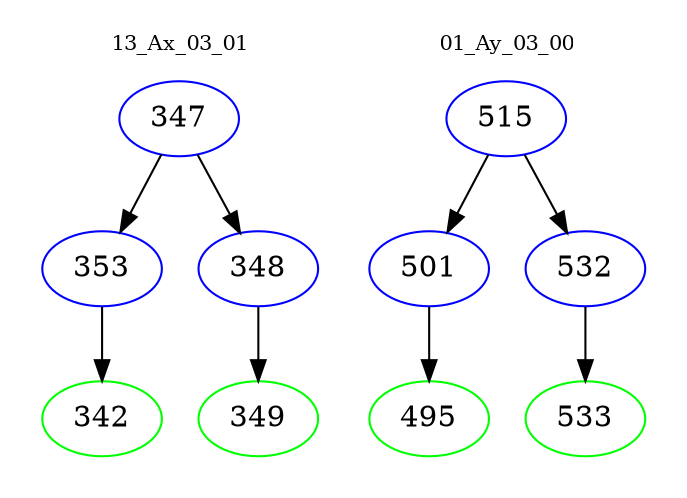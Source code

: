 digraph{
subgraph cluster_0 {
color = white
label = "13_Ax_03_01";
fontsize=10;
T0_347 [label="347", color="blue"]
T0_347 -> T0_353 [color="black"]
T0_353 [label="353", color="blue"]
T0_353 -> T0_342 [color="black"]
T0_342 [label="342", color="green"]
T0_347 -> T0_348 [color="black"]
T0_348 [label="348", color="blue"]
T0_348 -> T0_349 [color="black"]
T0_349 [label="349", color="green"]
}
subgraph cluster_1 {
color = white
label = "01_Ay_03_00";
fontsize=10;
T1_515 [label="515", color="blue"]
T1_515 -> T1_501 [color="black"]
T1_501 [label="501", color="blue"]
T1_501 -> T1_495 [color="black"]
T1_495 [label="495", color="green"]
T1_515 -> T1_532 [color="black"]
T1_532 [label="532", color="blue"]
T1_532 -> T1_533 [color="black"]
T1_533 [label="533", color="green"]
}
}
